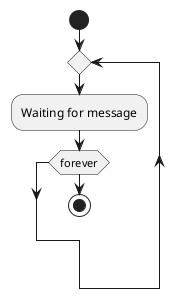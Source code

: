 {
  "sha1": "kk6pcoe3shr3f6hok406r6ddcagg2ih",
  "insertion": {
    "when": "2024-06-03T18:59:33.069Z",
    "user": "plantuml@gmail.com"
  }
}
@startuml
start
repeat
  :Waiting for message;
while (forever)
stop
@enduml
